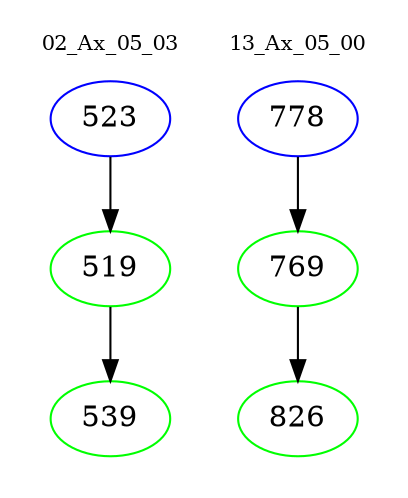 digraph{
subgraph cluster_0 {
color = white
label = "02_Ax_05_03";
fontsize=10;
T0_523 [label="523", color="blue"]
T0_523 -> T0_519 [color="black"]
T0_519 [label="519", color="green"]
T0_519 -> T0_539 [color="black"]
T0_539 [label="539", color="green"]
}
subgraph cluster_1 {
color = white
label = "13_Ax_05_00";
fontsize=10;
T1_778 [label="778", color="blue"]
T1_778 -> T1_769 [color="black"]
T1_769 [label="769", color="green"]
T1_769 -> T1_826 [color="black"]
T1_826 [label="826", color="green"]
}
}
